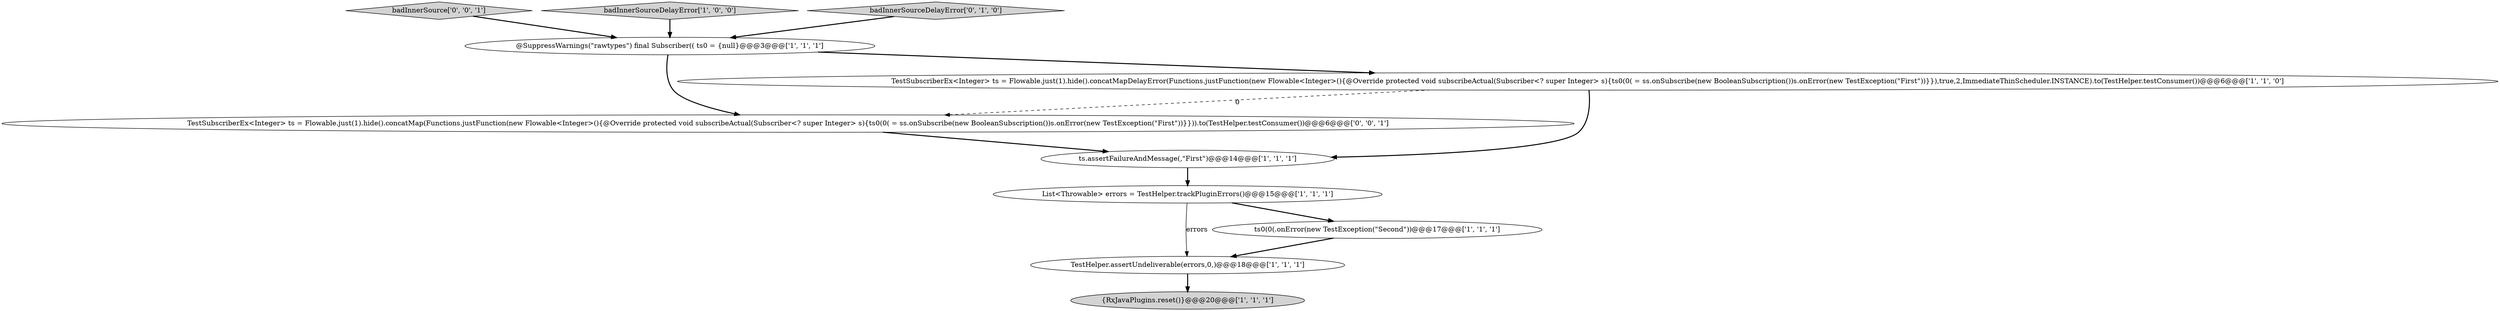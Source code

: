 digraph {
10 [style = filled, label = "TestSubscriberEx<Integer> ts = Flowable.just(1).hide().concatMap(Functions.justFunction(new Flowable<Integer>(){@Override protected void subscribeActual(Subscriber<? super Integer> s){ts0(0( = ss.onSubscribe(new BooleanSubscription())s.onError(new TestException(\"First\"))}})).to(TestHelper.testConsumer())@@@6@@@['0', '0', '1']", fillcolor = white, shape = ellipse image = "AAA0AAABBB3BBB"];
4 [style = filled, label = "ts.assertFailureAndMessage(,\"First\")@@@14@@@['1', '1', '1']", fillcolor = white, shape = ellipse image = "AAA0AAABBB1BBB"];
0 [style = filled, label = "TestHelper.assertUndeliverable(errors,0,)@@@18@@@['1', '1', '1']", fillcolor = white, shape = ellipse image = "AAA0AAABBB1BBB"];
7 [style = filled, label = "ts0(0(.onError(new TestException(\"Second\"))@@@17@@@['1', '1', '1']", fillcolor = white, shape = ellipse image = "AAA0AAABBB1BBB"];
9 [style = filled, label = "badInnerSource['0', '0', '1']", fillcolor = lightgray, shape = diamond image = "AAA0AAABBB3BBB"];
3 [style = filled, label = "badInnerSourceDelayError['1', '0', '0']", fillcolor = lightgray, shape = diamond image = "AAA0AAABBB1BBB"];
6 [style = filled, label = "@SuppressWarnings(\"rawtypes\") final Subscriber(( ts0 = {null}@@@3@@@['1', '1', '1']", fillcolor = white, shape = ellipse image = "AAA0AAABBB1BBB"];
1 [style = filled, label = "List<Throwable> errors = TestHelper.trackPluginErrors()@@@15@@@['1', '1', '1']", fillcolor = white, shape = ellipse image = "AAA0AAABBB1BBB"];
2 [style = filled, label = "{RxJavaPlugins.reset()}@@@20@@@['1', '1', '1']", fillcolor = lightgray, shape = ellipse image = "AAA0AAABBB1BBB"];
8 [style = filled, label = "badInnerSourceDelayError['0', '1', '0']", fillcolor = lightgray, shape = diamond image = "AAA0AAABBB2BBB"];
5 [style = filled, label = "TestSubscriberEx<Integer> ts = Flowable.just(1).hide().concatMapDelayError(Functions.justFunction(new Flowable<Integer>(){@Override protected void subscribeActual(Subscriber<? super Integer> s){ts0(0( = ss.onSubscribe(new BooleanSubscription())s.onError(new TestException(\"First\"))}}),true,2,ImmediateThinScheduler.INSTANCE).to(TestHelper.testConsumer())@@@6@@@['1', '1', '0']", fillcolor = white, shape = ellipse image = "AAA0AAABBB1BBB"];
5->10 [style = dashed, label="0"];
1->0 [style = solid, label="errors"];
1->7 [style = bold, label=""];
0->2 [style = bold, label=""];
9->6 [style = bold, label=""];
8->6 [style = bold, label=""];
10->4 [style = bold, label=""];
7->0 [style = bold, label=""];
6->5 [style = bold, label=""];
5->4 [style = bold, label=""];
4->1 [style = bold, label=""];
3->6 [style = bold, label=""];
6->10 [style = bold, label=""];
}
